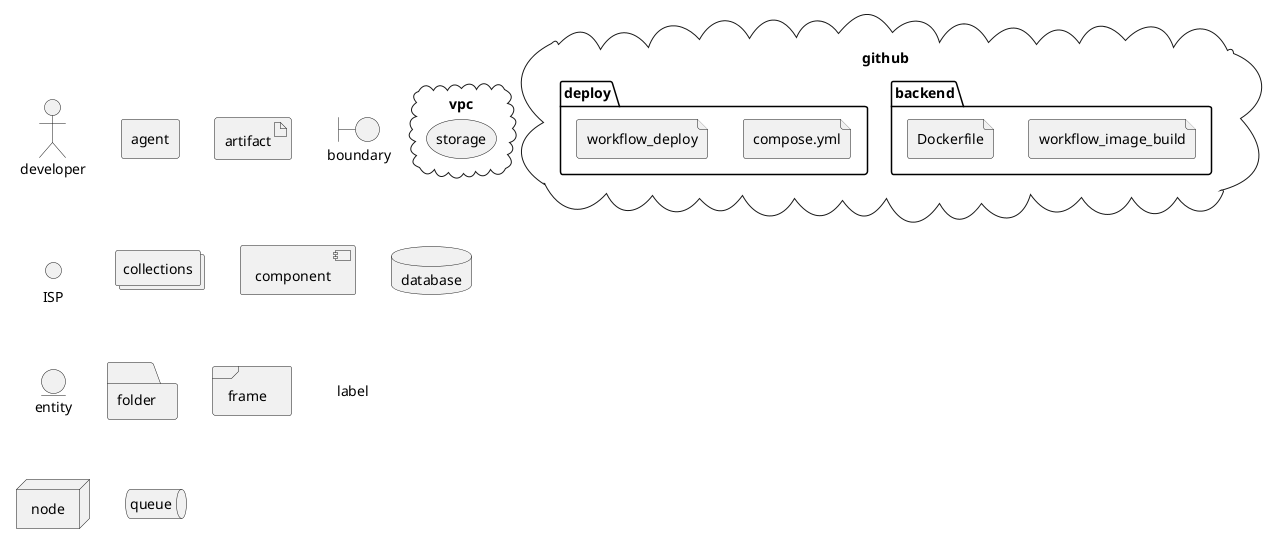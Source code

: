 @startuml
'https://plantuml.com/deployment-diagram

actor developer

agent agent
artifact artifact
boundary boundary

interface ISP
cloud vpc {
    storage storage
}

cloud github {
    package backend {
        file workflow_image_build
        file Dockerfile
    }
    package deploy {
        file compose.yml
        file workflow_deploy
    }
}


collections collections
component component
database database
entity entity
folder folder
frame frame
label label
node node

queue queue

@enduml